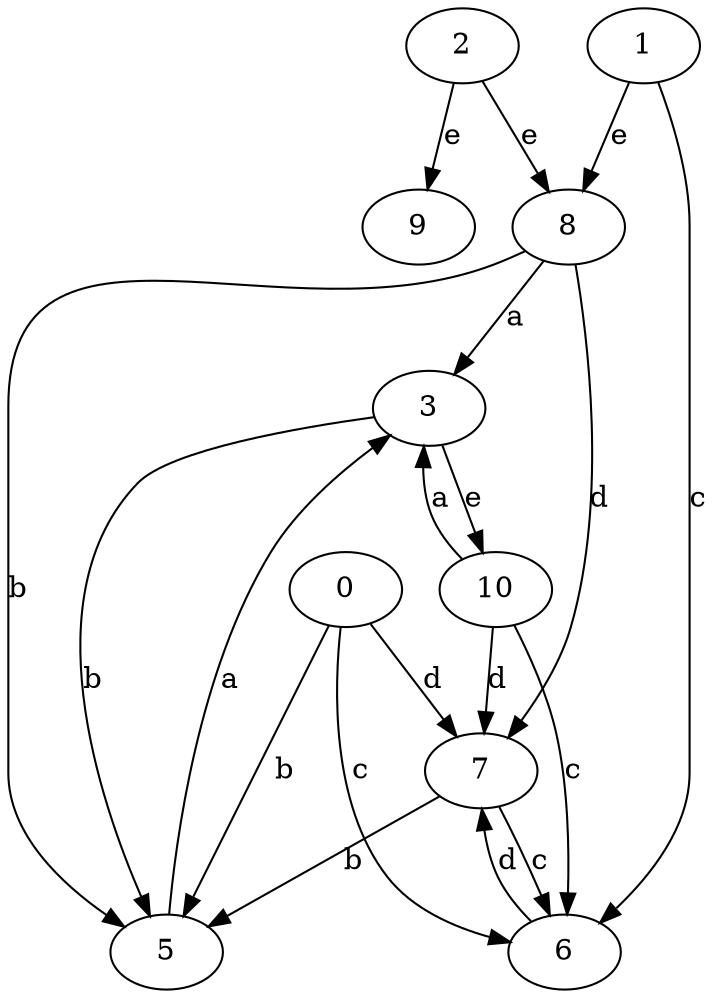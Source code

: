 strict digraph  {
2;
3;
5;
6;
0;
7;
1;
8;
9;
10;
2 -> 8  [label=e];
2 -> 9  [label=e];
3 -> 5  [label=b];
3 -> 10  [label=e];
5 -> 3  [label=a];
6 -> 7  [label=d];
0 -> 5  [label=b];
0 -> 6  [label=c];
0 -> 7  [label=d];
7 -> 5  [label=b];
7 -> 6  [label=c];
1 -> 6  [label=c];
1 -> 8  [label=e];
8 -> 3  [label=a];
8 -> 5  [label=b];
8 -> 7  [label=d];
10 -> 3  [label=a];
10 -> 6  [label=c];
10 -> 7  [label=d];
}
